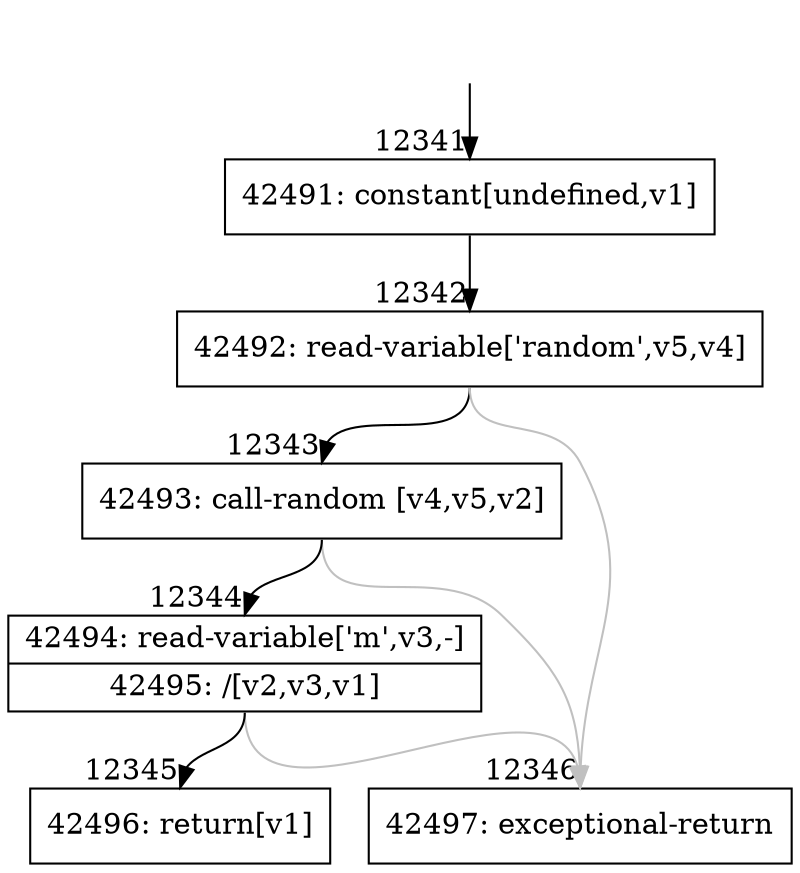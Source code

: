 digraph {
rankdir="TD"
BB_entry1137[shape=none,label=""];
BB_entry1137 -> BB12341 [tailport=s, headport=n, headlabel="    12341"]
BB12341 [shape=record label="{42491: constant[undefined,v1]}" ] 
BB12341 -> BB12342 [tailport=s, headport=n, headlabel="      12342"]
BB12342 [shape=record label="{42492: read-variable['random',v5,v4]}" ] 
BB12342 -> BB12343 [tailport=s, headport=n, headlabel="      12343"]
BB12342 -> BB12346 [tailport=s, headport=n, color=gray, headlabel="      12346"]
BB12343 [shape=record label="{42493: call-random [v4,v5,v2]}" ] 
BB12343 -> BB12344 [tailport=s, headport=n, headlabel="      12344"]
BB12343 -> BB12346 [tailport=s, headport=n, color=gray]
BB12344 [shape=record label="{42494: read-variable['m',v3,-]|42495: /[v2,v3,v1]}" ] 
BB12344 -> BB12345 [tailport=s, headport=n, headlabel="      12345"]
BB12344 -> BB12346 [tailport=s, headport=n, color=gray]
BB12345 [shape=record label="{42496: return[v1]}" ] 
BB12346 [shape=record label="{42497: exceptional-return}" ] 
//#$~ 7419
}
